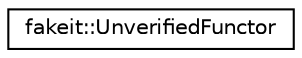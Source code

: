 digraph "Graphical Class Hierarchy"
{
  edge [fontname="Helvetica",fontsize="10",labelfontname="Helvetica",labelfontsize="10"];
  node [fontname="Helvetica",fontsize="10",shape=record];
  rankdir="LR";
  Node1 [label="fakeit::UnverifiedFunctor",height=0.2,width=0.4,color="black", fillcolor="white", style="filled",URL="$d7/d58/classfakeit_1_1UnverifiedFunctor.html"];
}

